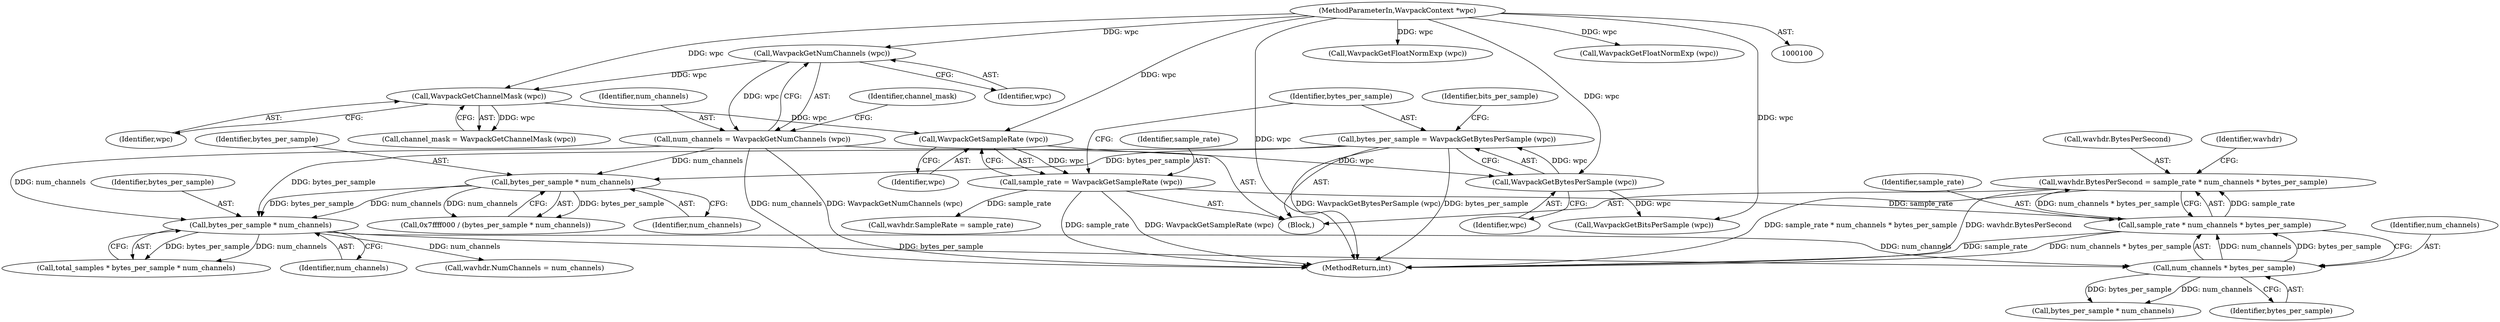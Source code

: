 digraph "0_WavPack_d5bf76b5a88d044a1be1d5656698e3ba737167e5_0@integer" {
"1000233" [label="(Call,wavhdr.BytesPerSecond = sample_rate * num_channels * bytes_per_sample)"];
"1000237" [label="(Call,sample_rate * num_channels * bytes_per_sample)"];
"1000135" [label="(Call,sample_rate = WavpackGetSampleRate (wpc))"];
"1000137" [label="(Call,WavpackGetSampleRate (wpc))"];
"1000132" [label="(Call,WavpackGetChannelMask (wpc))"];
"1000127" [label="(Call,WavpackGetNumChannels (wpc))"];
"1000102" [label="(MethodParameterIn,WavpackContext *wpc)"];
"1000239" [label="(Call,num_channels * bytes_per_sample)"];
"1000191" [label="(Call,bytes_per_sample * num_channels)"];
"1000184" [label="(Call,bytes_per_sample * num_channels)"];
"1000140" [label="(Call,bytes_per_sample = WavpackGetBytesPerSample (wpc))"];
"1000142" [label="(Call,WavpackGetBytesPerSample (wpc))"];
"1000125" [label="(Call,num_channels = WavpackGetNumChannels (wpc))"];
"1000167" [label="(Call,WavpackGetFloatNormExp (wpc))"];
"1000131" [label="(Identifier,channel_mask)"];
"1000136" [label="(Identifier,sample_rate)"];
"1000182" [label="(Call,0x7ffff000 / (bytes_per_sample * num_channels))"];
"1000234" [label="(Call,wavhdr.BytesPerSecond)"];
"1000138" [label="(Identifier,wpc)"];
"1000146" [label="(Identifier,bits_per_sample)"];
"1000228" [label="(Call,wavhdr.SampleRate = sample_rate)"];
"1000105" [label="(Block,)"];
"1000133" [label="(Identifier,wpc)"];
"1000186" [label="(Identifier,num_channels)"];
"1000237" [label="(Call,sample_rate * num_channels * bytes_per_sample)"];
"1000192" [label="(Identifier,bytes_per_sample)"];
"1000240" [label="(Identifier,num_channels)"];
"1000653" [label="(MethodReturn,int)"];
"1000137" [label="(Call,WavpackGetSampleRate (wpc))"];
"1000142" [label="(Call,WavpackGetBytesPerSample (wpc))"];
"1000153" [label="(Call,WavpackGetFloatNormExp (wpc))"];
"1000238" [label="(Identifier,sample_rate)"];
"1000233" [label="(Call,wavhdr.BytesPerSecond = sample_rate * num_channels * bytes_per_sample)"];
"1000189" [label="(Call,total_samples * bytes_per_sample * num_channels)"];
"1000246" [label="(Call,bytes_per_sample * num_channels)"];
"1000127" [label="(Call,WavpackGetNumChannels (wpc))"];
"1000184" [label="(Call,bytes_per_sample * num_channels)"];
"1000130" [label="(Call,channel_mask = WavpackGetChannelMask (wpc))"];
"1000193" [label="(Identifier,num_channels)"];
"1000241" [label="(Identifier,bytes_per_sample)"];
"1000143" [label="(Identifier,wpc)"];
"1000140" [label="(Call,bytes_per_sample = WavpackGetBytesPerSample (wpc))"];
"1000102" [label="(MethodParameterIn,WavpackContext *wpc)"];
"1000147" [label="(Call,WavpackGetBitsPerSample (wpc))"];
"1000141" [label="(Identifier,bytes_per_sample)"];
"1000125" [label="(Call,num_channels = WavpackGetNumChannels (wpc))"];
"1000239" [label="(Call,num_channels * bytes_per_sample)"];
"1000185" [label="(Identifier,bytes_per_sample)"];
"1000135" [label="(Call,sample_rate = WavpackGetSampleRate (wpc))"];
"1000244" [label="(Identifier,wavhdr)"];
"1000191" [label="(Call,bytes_per_sample * num_channels)"];
"1000223" [label="(Call,wavhdr.NumChannels = num_channels)"];
"1000126" [label="(Identifier,num_channels)"];
"1000132" [label="(Call,WavpackGetChannelMask (wpc))"];
"1000128" [label="(Identifier,wpc)"];
"1000233" -> "1000105"  [label="AST: "];
"1000233" -> "1000237"  [label="CFG: "];
"1000234" -> "1000233"  [label="AST: "];
"1000237" -> "1000233"  [label="AST: "];
"1000244" -> "1000233"  [label="CFG: "];
"1000233" -> "1000653"  [label="DDG: sample_rate * num_channels * bytes_per_sample"];
"1000233" -> "1000653"  [label="DDG: wavhdr.BytesPerSecond"];
"1000237" -> "1000233"  [label="DDG: sample_rate"];
"1000237" -> "1000233"  [label="DDG: num_channels * bytes_per_sample"];
"1000237" -> "1000239"  [label="CFG: "];
"1000238" -> "1000237"  [label="AST: "];
"1000239" -> "1000237"  [label="AST: "];
"1000237" -> "1000653"  [label="DDG: num_channels * bytes_per_sample"];
"1000237" -> "1000653"  [label="DDG: sample_rate"];
"1000135" -> "1000237"  [label="DDG: sample_rate"];
"1000239" -> "1000237"  [label="DDG: num_channels"];
"1000239" -> "1000237"  [label="DDG: bytes_per_sample"];
"1000135" -> "1000105"  [label="AST: "];
"1000135" -> "1000137"  [label="CFG: "];
"1000136" -> "1000135"  [label="AST: "];
"1000137" -> "1000135"  [label="AST: "];
"1000141" -> "1000135"  [label="CFG: "];
"1000135" -> "1000653"  [label="DDG: sample_rate"];
"1000135" -> "1000653"  [label="DDG: WavpackGetSampleRate (wpc)"];
"1000137" -> "1000135"  [label="DDG: wpc"];
"1000135" -> "1000228"  [label="DDG: sample_rate"];
"1000137" -> "1000138"  [label="CFG: "];
"1000138" -> "1000137"  [label="AST: "];
"1000132" -> "1000137"  [label="DDG: wpc"];
"1000102" -> "1000137"  [label="DDG: wpc"];
"1000137" -> "1000142"  [label="DDG: wpc"];
"1000132" -> "1000130"  [label="AST: "];
"1000132" -> "1000133"  [label="CFG: "];
"1000133" -> "1000132"  [label="AST: "];
"1000130" -> "1000132"  [label="CFG: "];
"1000132" -> "1000130"  [label="DDG: wpc"];
"1000127" -> "1000132"  [label="DDG: wpc"];
"1000102" -> "1000132"  [label="DDG: wpc"];
"1000127" -> "1000125"  [label="AST: "];
"1000127" -> "1000128"  [label="CFG: "];
"1000128" -> "1000127"  [label="AST: "];
"1000125" -> "1000127"  [label="CFG: "];
"1000127" -> "1000125"  [label="DDG: wpc"];
"1000102" -> "1000127"  [label="DDG: wpc"];
"1000102" -> "1000100"  [label="AST: "];
"1000102" -> "1000653"  [label="DDG: wpc"];
"1000102" -> "1000142"  [label="DDG: wpc"];
"1000102" -> "1000147"  [label="DDG: wpc"];
"1000102" -> "1000153"  [label="DDG: wpc"];
"1000102" -> "1000167"  [label="DDG: wpc"];
"1000239" -> "1000241"  [label="CFG: "];
"1000240" -> "1000239"  [label="AST: "];
"1000241" -> "1000239"  [label="AST: "];
"1000191" -> "1000239"  [label="DDG: num_channels"];
"1000191" -> "1000239"  [label="DDG: bytes_per_sample"];
"1000239" -> "1000246"  [label="DDG: bytes_per_sample"];
"1000239" -> "1000246"  [label="DDG: num_channels"];
"1000191" -> "1000189"  [label="AST: "];
"1000191" -> "1000193"  [label="CFG: "];
"1000192" -> "1000191"  [label="AST: "];
"1000193" -> "1000191"  [label="AST: "];
"1000189" -> "1000191"  [label="CFG: "];
"1000191" -> "1000189"  [label="DDG: bytes_per_sample"];
"1000191" -> "1000189"  [label="DDG: num_channels"];
"1000184" -> "1000191"  [label="DDG: bytes_per_sample"];
"1000184" -> "1000191"  [label="DDG: num_channels"];
"1000140" -> "1000191"  [label="DDG: bytes_per_sample"];
"1000125" -> "1000191"  [label="DDG: num_channels"];
"1000191" -> "1000223"  [label="DDG: num_channels"];
"1000184" -> "1000182"  [label="AST: "];
"1000184" -> "1000186"  [label="CFG: "];
"1000185" -> "1000184"  [label="AST: "];
"1000186" -> "1000184"  [label="AST: "];
"1000182" -> "1000184"  [label="CFG: "];
"1000184" -> "1000182"  [label="DDG: bytes_per_sample"];
"1000184" -> "1000182"  [label="DDG: num_channels"];
"1000140" -> "1000184"  [label="DDG: bytes_per_sample"];
"1000125" -> "1000184"  [label="DDG: num_channels"];
"1000140" -> "1000105"  [label="AST: "];
"1000140" -> "1000142"  [label="CFG: "];
"1000141" -> "1000140"  [label="AST: "];
"1000142" -> "1000140"  [label="AST: "];
"1000146" -> "1000140"  [label="CFG: "];
"1000140" -> "1000653"  [label="DDG: WavpackGetBytesPerSample (wpc)"];
"1000140" -> "1000653"  [label="DDG: bytes_per_sample"];
"1000142" -> "1000140"  [label="DDG: wpc"];
"1000142" -> "1000143"  [label="CFG: "];
"1000143" -> "1000142"  [label="AST: "];
"1000142" -> "1000147"  [label="DDG: wpc"];
"1000125" -> "1000105"  [label="AST: "];
"1000126" -> "1000125"  [label="AST: "];
"1000131" -> "1000125"  [label="CFG: "];
"1000125" -> "1000653"  [label="DDG: num_channels"];
"1000125" -> "1000653"  [label="DDG: WavpackGetNumChannels (wpc)"];
}
